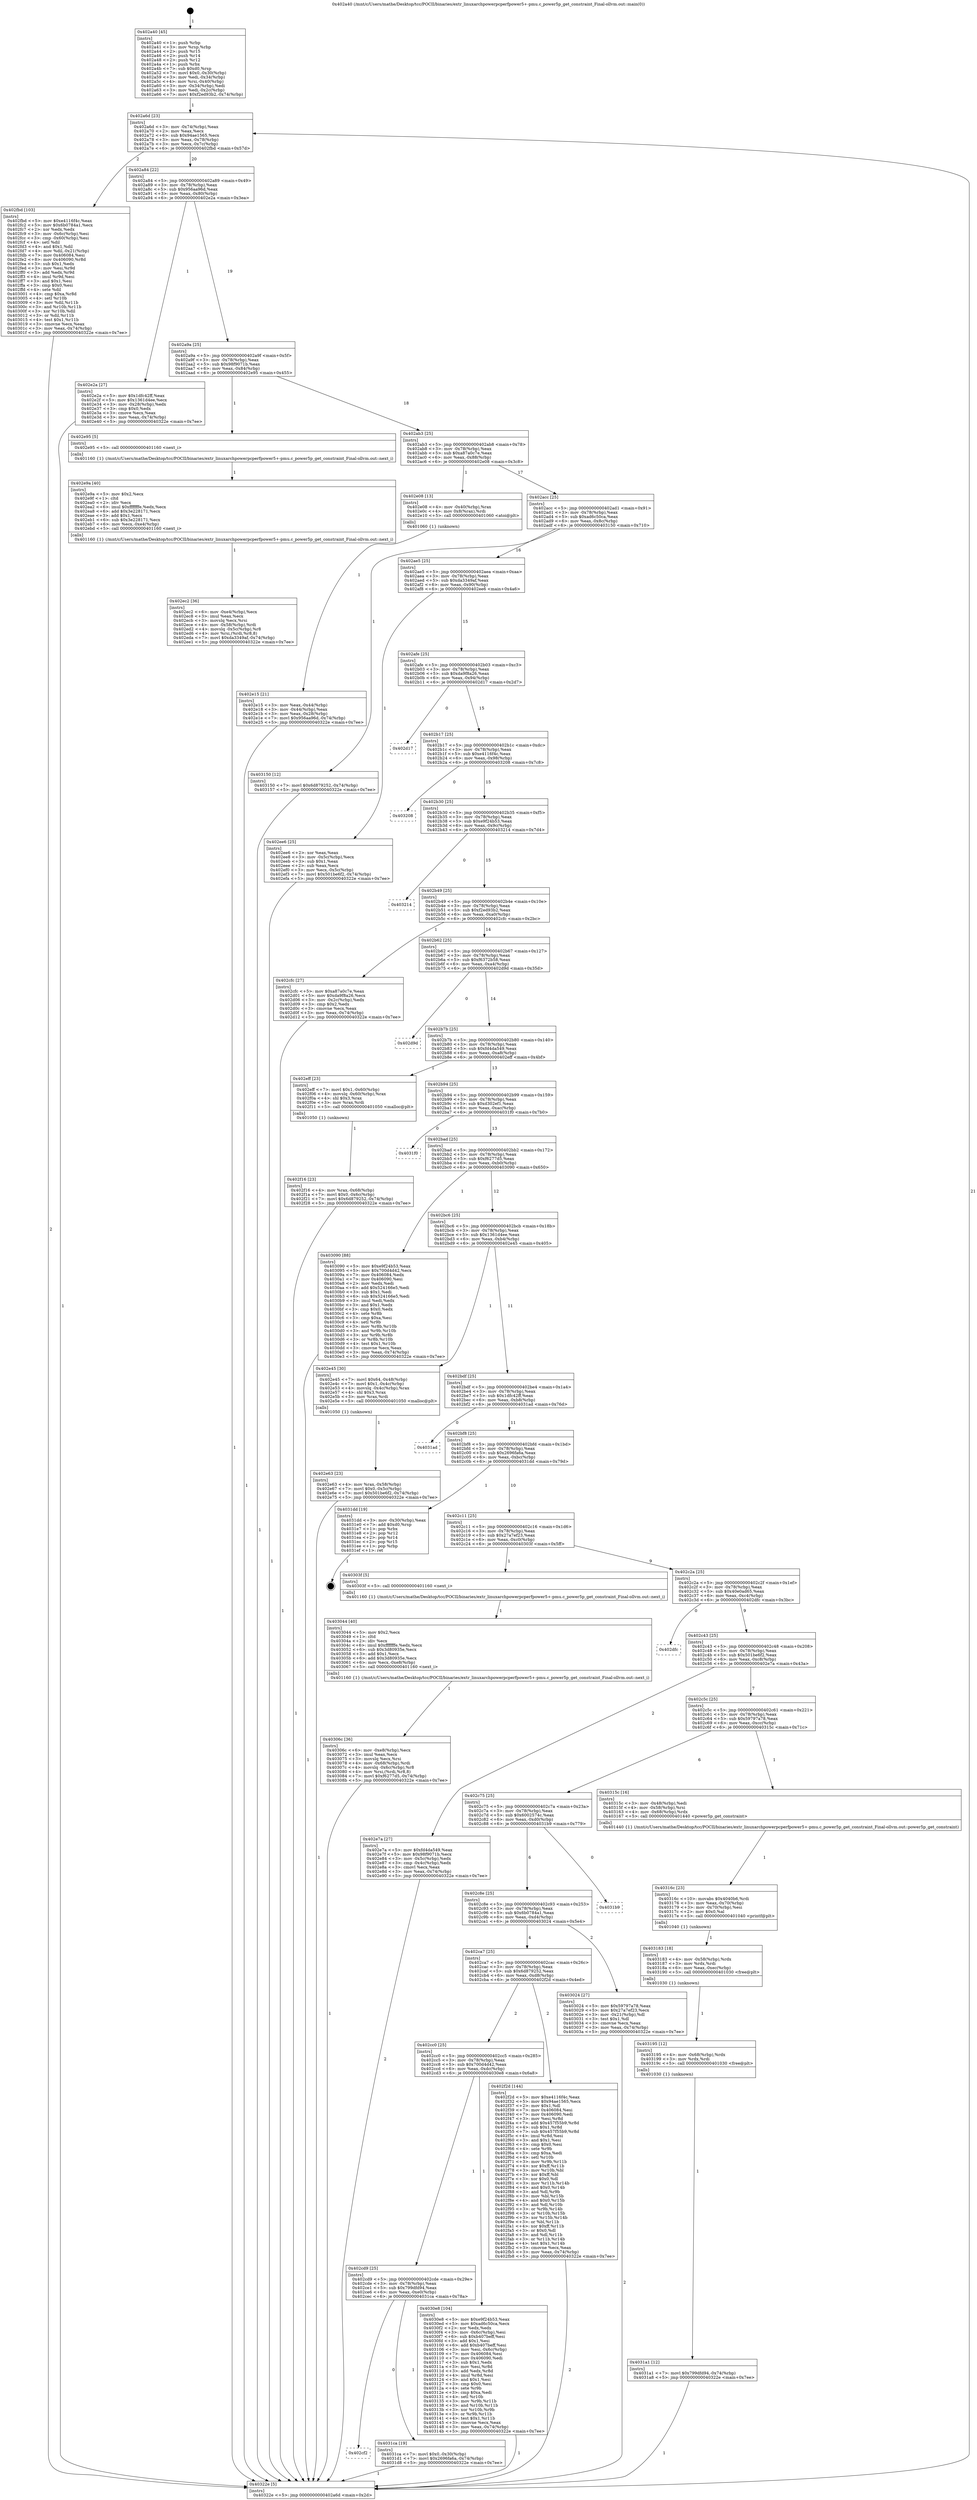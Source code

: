 digraph "0x402a40" {
  label = "0x402a40 (/mnt/c/Users/mathe/Desktop/tcc/POCII/binaries/extr_linuxarchpowerpcperfpower5+-pmu.c_power5p_get_constraint_Final-ollvm.out::main(0))"
  labelloc = "t"
  node[shape=record]

  Entry [label="",width=0.3,height=0.3,shape=circle,fillcolor=black,style=filled]
  "0x402a6d" [label="{
     0x402a6d [23]\l
     | [instrs]\l
     &nbsp;&nbsp;0x402a6d \<+3\>: mov -0x74(%rbp),%eax\l
     &nbsp;&nbsp;0x402a70 \<+2\>: mov %eax,%ecx\l
     &nbsp;&nbsp;0x402a72 \<+6\>: sub $0x94ae1565,%ecx\l
     &nbsp;&nbsp;0x402a78 \<+3\>: mov %eax,-0x78(%rbp)\l
     &nbsp;&nbsp;0x402a7b \<+3\>: mov %ecx,-0x7c(%rbp)\l
     &nbsp;&nbsp;0x402a7e \<+6\>: je 0000000000402fbd \<main+0x57d\>\l
  }"]
  "0x402fbd" [label="{
     0x402fbd [103]\l
     | [instrs]\l
     &nbsp;&nbsp;0x402fbd \<+5\>: mov $0xe4116f4c,%eax\l
     &nbsp;&nbsp;0x402fc2 \<+5\>: mov $0x6b0784a1,%ecx\l
     &nbsp;&nbsp;0x402fc7 \<+2\>: xor %edx,%edx\l
     &nbsp;&nbsp;0x402fc9 \<+3\>: mov -0x6c(%rbp),%esi\l
     &nbsp;&nbsp;0x402fcc \<+3\>: cmp -0x60(%rbp),%esi\l
     &nbsp;&nbsp;0x402fcf \<+4\>: setl %dil\l
     &nbsp;&nbsp;0x402fd3 \<+4\>: and $0x1,%dil\l
     &nbsp;&nbsp;0x402fd7 \<+4\>: mov %dil,-0x21(%rbp)\l
     &nbsp;&nbsp;0x402fdb \<+7\>: mov 0x406084,%esi\l
     &nbsp;&nbsp;0x402fe2 \<+8\>: mov 0x406090,%r8d\l
     &nbsp;&nbsp;0x402fea \<+3\>: sub $0x1,%edx\l
     &nbsp;&nbsp;0x402fed \<+3\>: mov %esi,%r9d\l
     &nbsp;&nbsp;0x402ff0 \<+3\>: add %edx,%r9d\l
     &nbsp;&nbsp;0x402ff3 \<+4\>: imul %r9d,%esi\l
     &nbsp;&nbsp;0x402ff7 \<+3\>: and $0x1,%esi\l
     &nbsp;&nbsp;0x402ffa \<+3\>: cmp $0x0,%esi\l
     &nbsp;&nbsp;0x402ffd \<+4\>: sete %dil\l
     &nbsp;&nbsp;0x403001 \<+4\>: cmp $0xa,%r8d\l
     &nbsp;&nbsp;0x403005 \<+4\>: setl %r10b\l
     &nbsp;&nbsp;0x403009 \<+3\>: mov %dil,%r11b\l
     &nbsp;&nbsp;0x40300c \<+3\>: and %r10b,%r11b\l
     &nbsp;&nbsp;0x40300f \<+3\>: xor %r10b,%dil\l
     &nbsp;&nbsp;0x403012 \<+3\>: or %dil,%r11b\l
     &nbsp;&nbsp;0x403015 \<+4\>: test $0x1,%r11b\l
     &nbsp;&nbsp;0x403019 \<+3\>: cmovne %ecx,%eax\l
     &nbsp;&nbsp;0x40301c \<+3\>: mov %eax,-0x74(%rbp)\l
     &nbsp;&nbsp;0x40301f \<+5\>: jmp 000000000040322e \<main+0x7ee\>\l
  }"]
  "0x402a84" [label="{
     0x402a84 [22]\l
     | [instrs]\l
     &nbsp;&nbsp;0x402a84 \<+5\>: jmp 0000000000402a89 \<main+0x49\>\l
     &nbsp;&nbsp;0x402a89 \<+3\>: mov -0x78(%rbp),%eax\l
     &nbsp;&nbsp;0x402a8c \<+5\>: sub $0x956aa96d,%eax\l
     &nbsp;&nbsp;0x402a91 \<+3\>: mov %eax,-0x80(%rbp)\l
     &nbsp;&nbsp;0x402a94 \<+6\>: je 0000000000402e2a \<main+0x3ea\>\l
  }"]
  Exit [label="",width=0.3,height=0.3,shape=circle,fillcolor=black,style=filled,peripheries=2]
  "0x402e2a" [label="{
     0x402e2a [27]\l
     | [instrs]\l
     &nbsp;&nbsp;0x402e2a \<+5\>: mov $0x1dfc42ff,%eax\l
     &nbsp;&nbsp;0x402e2f \<+5\>: mov $0x1361d4ee,%ecx\l
     &nbsp;&nbsp;0x402e34 \<+3\>: mov -0x28(%rbp),%edx\l
     &nbsp;&nbsp;0x402e37 \<+3\>: cmp $0x0,%edx\l
     &nbsp;&nbsp;0x402e3a \<+3\>: cmove %ecx,%eax\l
     &nbsp;&nbsp;0x402e3d \<+3\>: mov %eax,-0x74(%rbp)\l
     &nbsp;&nbsp;0x402e40 \<+5\>: jmp 000000000040322e \<main+0x7ee\>\l
  }"]
  "0x402a9a" [label="{
     0x402a9a [25]\l
     | [instrs]\l
     &nbsp;&nbsp;0x402a9a \<+5\>: jmp 0000000000402a9f \<main+0x5f\>\l
     &nbsp;&nbsp;0x402a9f \<+3\>: mov -0x78(%rbp),%eax\l
     &nbsp;&nbsp;0x402aa2 \<+5\>: sub $0x98f9071b,%eax\l
     &nbsp;&nbsp;0x402aa7 \<+6\>: mov %eax,-0x84(%rbp)\l
     &nbsp;&nbsp;0x402aad \<+6\>: je 0000000000402e95 \<main+0x455\>\l
  }"]
  "0x402cf2" [label="{
     0x402cf2\l
  }", style=dashed]
  "0x402e95" [label="{
     0x402e95 [5]\l
     | [instrs]\l
     &nbsp;&nbsp;0x402e95 \<+5\>: call 0000000000401160 \<next_i\>\l
     | [calls]\l
     &nbsp;&nbsp;0x401160 \{1\} (/mnt/c/Users/mathe/Desktop/tcc/POCII/binaries/extr_linuxarchpowerpcperfpower5+-pmu.c_power5p_get_constraint_Final-ollvm.out::next_i)\l
  }"]
  "0x402ab3" [label="{
     0x402ab3 [25]\l
     | [instrs]\l
     &nbsp;&nbsp;0x402ab3 \<+5\>: jmp 0000000000402ab8 \<main+0x78\>\l
     &nbsp;&nbsp;0x402ab8 \<+3\>: mov -0x78(%rbp),%eax\l
     &nbsp;&nbsp;0x402abb \<+5\>: sub $0xa87a0c7e,%eax\l
     &nbsp;&nbsp;0x402ac0 \<+6\>: mov %eax,-0x88(%rbp)\l
     &nbsp;&nbsp;0x402ac6 \<+6\>: je 0000000000402e08 \<main+0x3c8\>\l
  }"]
  "0x4031ca" [label="{
     0x4031ca [19]\l
     | [instrs]\l
     &nbsp;&nbsp;0x4031ca \<+7\>: movl $0x0,-0x30(%rbp)\l
     &nbsp;&nbsp;0x4031d1 \<+7\>: movl $0x2696fa6a,-0x74(%rbp)\l
     &nbsp;&nbsp;0x4031d8 \<+5\>: jmp 000000000040322e \<main+0x7ee\>\l
  }"]
  "0x402e08" [label="{
     0x402e08 [13]\l
     | [instrs]\l
     &nbsp;&nbsp;0x402e08 \<+4\>: mov -0x40(%rbp),%rax\l
     &nbsp;&nbsp;0x402e0c \<+4\>: mov 0x8(%rax),%rdi\l
     &nbsp;&nbsp;0x402e10 \<+5\>: call 0000000000401060 \<atoi@plt\>\l
     | [calls]\l
     &nbsp;&nbsp;0x401060 \{1\} (unknown)\l
  }"]
  "0x402acc" [label="{
     0x402acc [25]\l
     | [instrs]\l
     &nbsp;&nbsp;0x402acc \<+5\>: jmp 0000000000402ad1 \<main+0x91\>\l
     &nbsp;&nbsp;0x402ad1 \<+3\>: mov -0x78(%rbp),%eax\l
     &nbsp;&nbsp;0x402ad4 \<+5\>: sub $0xad6c50ca,%eax\l
     &nbsp;&nbsp;0x402ad9 \<+6\>: mov %eax,-0x8c(%rbp)\l
     &nbsp;&nbsp;0x402adf \<+6\>: je 0000000000403150 \<main+0x710\>\l
  }"]
  "0x4031a1" [label="{
     0x4031a1 [12]\l
     | [instrs]\l
     &nbsp;&nbsp;0x4031a1 \<+7\>: movl $0x799dfd94,-0x74(%rbp)\l
     &nbsp;&nbsp;0x4031a8 \<+5\>: jmp 000000000040322e \<main+0x7ee\>\l
  }"]
  "0x403150" [label="{
     0x403150 [12]\l
     | [instrs]\l
     &nbsp;&nbsp;0x403150 \<+7\>: movl $0x6d879252,-0x74(%rbp)\l
     &nbsp;&nbsp;0x403157 \<+5\>: jmp 000000000040322e \<main+0x7ee\>\l
  }"]
  "0x402ae5" [label="{
     0x402ae5 [25]\l
     | [instrs]\l
     &nbsp;&nbsp;0x402ae5 \<+5\>: jmp 0000000000402aea \<main+0xaa\>\l
     &nbsp;&nbsp;0x402aea \<+3\>: mov -0x78(%rbp),%eax\l
     &nbsp;&nbsp;0x402aed \<+5\>: sub $0xda3349af,%eax\l
     &nbsp;&nbsp;0x402af2 \<+6\>: mov %eax,-0x90(%rbp)\l
     &nbsp;&nbsp;0x402af8 \<+6\>: je 0000000000402ee6 \<main+0x4a6\>\l
  }"]
  "0x403195" [label="{
     0x403195 [12]\l
     | [instrs]\l
     &nbsp;&nbsp;0x403195 \<+4\>: mov -0x68(%rbp),%rdx\l
     &nbsp;&nbsp;0x403199 \<+3\>: mov %rdx,%rdi\l
     &nbsp;&nbsp;0x40319c \<+5\>: call 0000000000401030 \<free@plt\>\l
     | [calls]\l
     &nbsp;&nbsp;0x401030 \{1\} (unknown)\l
  }"]
  "0x402ee6" [label="{
     0x402ee6 [25]\l
     | [instrs]\l
     &nbsp;&nbsp;0x402ee6 \<+2\>: xor %eax,%eax\l
     &nbsp;&nbsp;0x402ee8 \<+3\>: mov -0x5c(%rbp),%ecx\l
     &nbsp;&nbsp;0x402eeb \<+3\>: sub $0x1,%eax\l
     &nbsp;&nbsp;0x402eee \<+2\>: sub %eax,%ecx\l
     &nbsp;&nbsp;0x402ef0 \<+3\>: mov %ecx,-0x5c(%rbp)\l
     &nbsp;&nbsp;0x402ef3 \<+7\>: movl $0x501be6f2,-0x74(%rbp)\l
     &nbsp;&nbsp;0x402efa \<+5\>: jmp 000000000040322e \<main+0x7ee\>\l
  }"]
  "0x402afe" [label="{
     0x402afe [25]\l
     | [instrs]\l
     &nbsp;&nbsp;0x402afe \<+5\>: jmp 0000000000402b03 \<main+0xc3\>\l
     &nbsp;&nbsp;0x402b03 \<+3\>: mov -0x78(%rbp),%eax\l
     &nbsp;&nbsp;0x402b06 \<+5\>: sub $0xda9f8a26,%eax\l
     &nbsp;&nbsp;0x402b0b \<+6\>: mov %eax,-0x94(%rbp)\l
     &nbsp;&nbsp;0x402b11 \<+6\>: je 0000000000402d17 \<main+0x2d7\>\l
  }"]
  "0x403183" [label="{
     0x403183 [18]\l
     | [instrs]\l
     &nbsp;&nbsp;0x403183 \<+4\>: mov -0x58(%rbp),%rdx\l
     &nbsp;&nbsp;0x403187 \<+3\>: mov %rdx,%rdi\l
     &nbsp;&nbsp;0x40318a \<+6\>: mov %eax,-0xec(%rbp)\l
     &nbsp;&nbsp;0x403190 \<+5\>: call 0000000000401030 \<free@plt\>\l
     | [calls]\l
     &nbsp;&nbsp;0x401030 \{1\} (unknown)\l
  }"]
  "0x402d17" [label="{
     0x402d17\l
  }", style=dashed]
  "0x402b17" [label="{
     0x402b17 [25]\l
     | [instrs]\l
     &nbsp;&nbsp;0x402b17 \<+5\>: jmp 0000000000402b1c \<main+0xdc\>\l
     &nbsp;&nbsp;0x402b1c \<+3\>: mov -0x78(%rbp),%eax\l
     &nbsp;&nbsp;0x402b1f \<+5\>: sub $0xe4116f4c,%eax\l
     &nbsp;&nbsp;0x402b24 \<+6\>: mov %eax,-0x98(%rbp)\l
     &nbsp;&nbsp;0x402b2a \<+6\>: je 0000000000403208 \<main+0x7c8\>\l
  }"]
  "0x40316c" [label="{
     0x40316c [23]\l
     | [instrs]\l
     &nbsp;&nbsp;0x40316c \<+10\>: movabs $0x4040b6,%rdi\l
     &nbsp;&nbsp;0x403176 \<+3\>: mov %eax,-0x70(%rbp)\l
     &nbsp;&nbsp;0x403179 \<+3\>: mov -0x70(%rbp),%esi\l
     &nbsp;&nbsp;0x40317c \<+2\>: mov $0x0,%al\l
     &nbsp;&nbsp;0x40317e \<+5\>: call 0000000000401040 \<printf@plt\>\l
     | [calls]\l
     &nbsp;&nbsp;0x401040 \{1\} (unknown)\l
  }"]
  "0x403208" [label="{
     0x403208\l
  }", style=dashed]
  "0x402b30" [label="{
     0x402b30 [25]\l
     | [instrs]\l
     &nbsp;&nbsp;0x402b30 \<+5\>: jmp 0000000000402b35 \<main+0xf5\>\l
     &nbsp;&nbsp;0x402b35 \<+3\>: mov -0x78(%rbp),%eax\l
     &nbsp;&nbsp;0x402b38 \<+5\>: sub $0xe9f24b53,%eax\l
     &nbsp;&nbsp;0x402b3d \<+6\>: mov %eax,-0x9c(%rbp)\l
     &nbsp;&nbsp;0x402b43 \<+6\>: je 0000000000403214 \<main+0x7d4\>\l
  }"]
  "0x402cd9" [label="{
     0x402cd9 [25]\l
     | [instrs]\l
     &nbsp;&nbsp;0x402cd9 \<+5\>: jmp 0000000000402cde \<main+0x29e\>\l
     &nbsp;&nbsp;0x402cde \<+3\>: mov -0x78(%rbp),%eax\l
     &nbsp;&nbsp;0x402ce1 \<+5\>: sub $0x799dfd94,%eax\l
     &nbsp;&nbsp;0x402ce6 \<+6\>: mov %eax,-0xe0(%rbp)\l
     &nbsp;&nbsp;0x402cec \<+6\>: je 00000000004031ca \<main+0x78a\>\l
  }"]
  "0x403214" [label="{
     0x403214\l
  }", style=dashed]
  "0x402b49" [label="{
     0x402b49 [25]\l
     | [instrs]\l
     &nbsp;&nbsp;0x402b49 \<+5\>: jmp 0000000000402b4e \<main+0x10e\>\l
     &nbsp;&nbsp;0x402b4e \<+3\>: mov -0x78(%rbp),%eax\l
     &nbsp;&nbsp;0x402b51 \<+5\>: sub $0xf2ed93b2,%eax\l
     &nbsp;&nbsp;0x402b56 \<+6\>: mov %eax,-0xa0(%rbp)\l
     &nbsp;&nbsp;0x402b5c \<+6\>: je 0000000000402cfc \<main+0x2bc\>\l
  }"]
  "0x4030e8" [label="{
     0x4030e8 [104]\l
     | [instrs]\l
     &nbsp;&nbsp;0x4030e8 \<+5\>: mov $0xe9f24b53,%eax\l
     &nbsp;&nbsp;0x4030ed \<+5\>: mov $0xad6c50ca,%ecx\l
     &nbsp;&nbsp;0x4030f2 \<+2\>: xor %edx,%edx\l
     &nbsp;&nbsp;0x4030f4 \<+3\>: mov -0x6c(%rbp),%esi\l
     &nbsp;&nbsp;0x4030f7 \<+6\>: sub $0xb407beff,%esi\l
     &nbsp;&nbsp;0x4030fd \<+3\>: add $0x1,%esi\l
     &nbsp;&nbsp;0x403100 \<+6\>: add $0xb407beff,%esi\l
     &nbsp;&nbsp;0x403106 \<+3\>: mov %esi,-0x6c(%rbp)\l
     &nbsp;&nbsp;0x403109 \<+7\>: mov 0x406084,%esi\l
     &nbsp;&nbsp;0x403110 \<+7\>: mov 0x406090,%edi\l
     &nbsp;&nbsp;0x403117 \<+3\>: sub $0x1,%edx\l
     &nbsp;&nbsp;0x40311a \<+3\>: mov %esi,%r8d\l
     &nbsp;&nbsp;0x40311d \<+3\>: add %edx,%r8d\l
     &nbsp;&nbsp;0x403120 \<+4\>: imul %r8d,%esi\l
     &nbsp;&nbsp;0x403124 \<+3\>: and $0x1,%esi\l
     &nbsp;&nbsp;0x403127 \<+3\>: cmp $0x0,%esi\l
     &nbsp;&nbsp;0x40312a \<+4\>: sete %r9b\l
     &nbsp;&nbsp;0x40312e \<+3\>: cmp $0xa,%edi\l
     &nbsp;&nbsp;0x403131 \<+4\>: setl %r10b\l
     &nbsp;&nbsp;0x403135 \<+3\>: mov %r9b,%r11b\l
     &nbsp;&nbsp;0x403138 \<+3\>: and %r10b,%r11b\l
     &nbsp;&nbsp;0x40313b \<+3\>: xor %r10b,%r9b\l
     &nbsp;&nbsp;0x40313e \<+3\>: or %r9b,%r11b\l
     &nbsp;&nbsp;0x403141 \<+4\>: test $0x1,%r11b\l
     &nbsp;&nbsp;0x403145 \<+3\>: cmovne %ecx,%eax\l
     &nbsp;&nbsp;0x403148 \<+3\>: mov %eax,-0x74(%rbp)\l
     &nbsp;&nbsp;0x40314b \<+5\>: jmp 000000000040322e \<main+0x7ee\>\l
  }"]
  "0x402cfc" [label="{
     0x402cfc [27]\l
     | [instrs]\l
     &nbsp;&nbsp;0x402cfc \<+5\>: mov $0xa87a0c7e,%eax\l
     &nbsp;&nbsp;0x402d01 \<+5\>: mov $0xda9f8a26,%ecx\l
     &nbsp;&nbsp;0x402d06 \<+3\>: mov -0x2c(%rbp),%edx\l
     &nbsp;&nbsp;0x402d09 \<+3\>: cmp $0x2,%edx\l
     &nbsp;&nbsp;0x402d0c \<+3\>: cmovne %ecx,%eax\l
     &nbsp;&nbsp;0x402d0f \<+3\>: mov %eax,-0x74(%rbp)\l
     &nbsp;&nbsp;0x402d12 \<+5\>: jmp 000000000040322e \<main+0x7ee\>\l
  }"]
  "0x402b62" [label="{
     0x402b62 [25]\l
     | [instrs]\l
     &nbsp;&nbsp;0x402b62 \<+5\>: jmp 0000000000402b67 \<main+0x127\>\l
     &nbsp;&nbsp;0x402b67 \<+3\>: mov -0x78(%rbp),%eax\l
     &nbsp;&nbsp;0x402b6a \<+5\>: sub $0xf6372b58,%eax\l
     &nbsp;&nbsp;0x402b6f \<+6\>: mov %eax,-0xa4(%rbp)\l
     &nbsp;&nbsp;0x402b75 \<+6\>: je 0000000000402d9d \<main+0x35d\>\l
  }"]
  "0x40322e" [label="{
     0x40322e [5]\l
     | [instrs]\l
     &nbsp;&nbsp;0x40322e \<+5\>: jmp 0000000000402a6d \<main+0x2d\>\l
  }"]
  "0x402a40" [label="{
     0x402a40 [45]\l
     | [instrs]\l
     &nbsp;&nbsp;0x402a40 \<+1\>: push %rbp\l
     &nbsp;&nbsp;0x402a41 \<+3\>: mov %rsp,%rbp\l
     &nbsp;&nbsp;0x402a44 \<+2\>: push %r15\l
     &nbsp;&nbsp;0x402a46 \<+2\>: push %r14\l
     &nbsp;&nbsp;0x402a48 \<+2\>: push %r12\l
     &nbsp;&nbsp;0x402a4a \<+1\>: push %rbx\l
     &nbsp;&nbsp;0x402a4b \<+7\>: sub $0xd0,%rsp\l
     &nbsp;&nbsp;0x402a52 \<+7\>: movl $0x0,-0x30(%rbp)\l
     &nbsp;&nbsp;0x402a59 \<+3\>: mov %edi,-0x34(%rbp)\l
     &nbsp;&nbsp;0x402a5c \<+4\>: mov %rsi,-0x40(%rbp)\l
     &nbsp;&nbsp;0x402a60 \<+3\>: mov -0x34(%rbp),%edi\l
     &nbsp;&nbsp;0x402a63 \<+3\>: mov %edi,-0x2c(%rbp)\l
     &nbsp;&nbsp;0x402a66 \<+7\>: movl $0xf2ed93b2,-0x74(%rbp)\l
  }"]
  "0x402e15" [label="{
     0x402e15 [21]\l
     | [instrs]\l
     &nbsp;&nbsp;0x402e15 \<+3\>: mov %eax,-0x44(%rbp)\l
     &nbsp;&nbsp;0x402e18 \<+3\>: mov -0x44(%rbp),%eax\l
     &nbsp;&nbsp;0x402e1b \<+3\>: mov %eax,-0x28(%rbp)\l
     &nbsp;&nbsp;0x402e1e \<+7\>: movl $0x956aa96d,-0x74(%rbp)\l
     &nbsp;&nbsp;0x402e25 \<+5\>: jmp 000000000040322e \<main+0x7ee\>\l
  }"]
  "0x40306c" [label="{
     0x40306c [36]\l
     | [instrs]\l
     &nbsp;&nbsp;0x40306c \<+6\>: mov -0xe8(%rbp),%ecx\l
     &nbsp;&nbsp;0x403072 \<+3\>: imul %eax,%ecx\l
     &nbsp;&nbsp;0x403075 \<+3\>: movslq %ecx,%rsi\l
     &nbsp;&nbsp;0x403078 \<+4\>: mov -0x68(%rbp),%rdi\l
     &nbsp;&nbsp;0x40307c \<+4\>: movslq -0x6c(%rbp),%r8\l
     &nbsp;&nbsp;0x403080 \<+4\>: mov %rsi,(%rdi,%r8,8)\l
     &nbsp;&nbsp;0x403084 \<+7\>: movl $0xf6277d5,-0x74(%rbp)\l
     &nbsp;&nbsp;0x40308b \<+5\>: jmp 000000000040322e \<main+0x7ee\>\l
  }"]
  "0x402d9d" [label="{
     0x402d9d\l
  }", style=dashed]
  "0x402b7b" [label="{
     0x402b7b [25]\l
     | [instrs]\l
     &nbsp;&nbsp;0x402b7b \<+5\>: jmp 0000000000402b80 \<main+0x140\>\l
     &nbsp;&nbsp;0x402b80 \<+3\>: mov -0x78(%rbp),%eax\l
     &nbsp;&nbsp;0x402b83 \<+5\>: sub $0xfd4da549,%eax\l
     &nbsp;&nbsp;0x402b88 \<+6\>: mov %eax,-0xa8(%rbp)\l
     &nbsp;&nbsp;0x402b8e \<+6\>: je 0000000000402eff \<main+0x4bf\>\l
  }"]
  "0x403044" [label="{
     0x403044 [40]\l
     | [instrs]\l
     &nbsp;&nbsp;0x403044 \<+5\>: mov $0x2,%ecx\l
     &nbsp;&nbsp;0x403049 \<+1\>: cltd\l
     &nbsp;&nbsp;0x40304a \<+2\>: idiv %ecx\l
     &nbsp;&nbsp;0x40304c \<+6\>: imul $0xfffffffe,%edx,%ecx\l
     &nbsp;&nbsp;0x403052 \<+6\>: sub $0x3d80935e,%ecx\l
     &nbsp;&nbsp;0x403058 \<+3\>: add $0x1,%ecx\l
     &nbsp;&nbsp;0x40305b \<+6\>: add $0x3d80935e,%ecx\l
     &nbsp;&nbsp;0x403061 \<+6\>: mov %ecx,-0xe8(%rbp)\l
     &nbsp;&nbsp;0x403067 \<+5\>: call 0000000000401160 \<next_i\>\l
     | [calls]\l
     &nbsp;&nbsp;0x401160 \{1\} (/mnt/c/Users/mathe/Desktop/tcc/POCII/binaries/extr_linuxarchpowerpcperfpower5+-pmu.c_power5p_get_constraint_Final-ollvm.out::next_i)\l
  }"]
  "0x402eff" [label="{
     0x402eff [23]\l
     | [instrs]\l
     &nbsp;&nbsp;0x402eff \<+7\>: movl $0x1,-0x60(%rbp)\l
     &nbsp;&nbsp;0x402f06 \<+4\>: movslq -0x60(%rbp),%rax\l
     &nbsp;&nbsp;0x402f0a \<+4\>: shl $0x3,%rax\l
     &nbsp;&nbsp;0x402f0e \<+3\>: mov %rax,%rdi\l
     &nbsp;&nbsp;0x402f11 \<+5\>: call 0000000000401050 \<malloc@plt\>\l
     | [calls]\l
     &nbsp;&nbsp;0x401050 \{1\} (unknown)\l
  }"]
  "0x402b94" [label="{
     0x402b94 [25]\l
     | [instrs]\l
     &nbsp;&nbsp;0x402b94 \<+5\>: jmp 0000000000402b99 \<main+0x159\>\l
     &nbsp;&nbsp;0x402b99 \<+3\>: mov -0x78(%rbp),%eax\l
     &nbsp;&nbsp;0x402b9c \<+5\>: sub $0xd302ef1,%eax\l
     &nbsp;&nbsp;0x402ba1 \<+6\>: mov %eax,-0xac(%rbp)\l
     &nbsp;&nbsp;0x402ba7 \<+6\>: je 00000000004031f0 \<main+0x7b0\>\l
  }"]
  "0x402cc0" [label="{
     0x402cc0 [25]\l
     | [instrs]\l
     &nbsp;&nbsp;0x402cc0 \<+5\>: jmp 0000000000402cc5 \<main+0x285\>\l
     &nbsp;&nbsp;0x402cc5 \<+3\>: mov -0x78(%rbp),%eax\l
     &nbsp;&nbsp;0x402cc8 \<+5\>: sub $0x700d4d42,%eax\l
     &nbsp;&nbsp;0x402ccd \<+6\>: mov %eax,-0xdc(%rbp)\l
     &nbsp;&nbsp;0x402cd3 \<+6\>: je 00000000004030e8 \<main+0x6a8\>\l
  }"]
  "0x4031f0" [label="{
     0x4031f0\l
  }", style=dashed]
  "0x402bad" [label="{
     0x402bad [25]\l
     | [instrs]\l
     &nbsp;&nbsp;0x402bad \<+5\>: jmp 0000000000402bb2 \<main+0x172\>\l
     &nbsp;&nbsp;0x402bb2 \<+3\>: mov -0x78(%rbp),%eax\l
     &nbsp;&nbsp;0x402bb5 \<+5\>: sub $0xf6277d5,%eax\l
     &nbsp;&nbsp;0x402bba \<+6\>: mov %eax,-0xb0(%rbp)\l
     &nbsp;&nbsp;0x402bc0 \<+6\>: je 0000000000403090 \<main+0x650\>\l
  }"]
  "0x402f2d" [label="{
     0x402f2d [144]\l
     | [instrs]\l
     &nbsp;&nbsp;0x402f2d \<+5\>: mov $0xe4116f4c,%eax\l
     &nbsp;&nbsp;0x402f32 \<+5\>: mov $0x94ae1565,%ecx\l
     &nbsp;&nbsp;0x402f37 \<+2\>: mov $0x1,%dl\l
     &nbsp;&nbsp;0x402f39 \<+7\>: mov 0x406084,%esi\l
     &nbsp;&nbsp;0x402f40 \<+7\>: mov 0x406090,%edi\l
     &nbsp;&nbsp;0x402f47 \<+3\>: mov %esi,%r8d\l
     &nbsp;&nbsp;0x402f4a \<+7\>: add $0x457f55b9,%r8d\l
     &nbsp;&nbsp;0x402f51 \<+4\>: sub $0x1,%r8d\l
     &nbsp;&nbsp;0x402f55 \<+7\>: sub $0x457f55b9,%r8d\l
     &nbsp;&nbsp;0x402f5c \<+4\>: imul %r8d,%esi\l
     &nbsp;&nbsp;0x402f60 \<+3\>: and $0x1,%esi\l
     &nbsp;&nbsp;0x402f63 \<+3\>: cmp $0x0,%esi\l
     &nbsp;&nbsp;0x402f66 \<+4\>: sete %r9b\l
     &nbsp;&nbsp;0x402f6a \<+3\>: cmp $0xa,%edi\l
     &nbsp;&nbsp;0x402f6d \<+4\>: setl %r10b\l
     &nbsp;&nbsp;0x402f71 \<+3\>: mov %r9b,%r11b\l
     &nbsp;&nbsp;0x402f74 \<+4\>: xor $0xff,%r11b\l
     &nbsp;&nbsp;0x402f78 \<+3\>: mov %r10b,%bl\l
     &nbsp;&nbsp;0x402f7b \<+3\>: xor $0xff,%bl\l
     &nbsp;&nbsp;0x402f7e \<+3\>: xor $0x0,%dl\l
     &nbsp;&nbsp;0x402f81 \<+3\>: mov %r11b,%r14b\l
     &nbsp;&nbsp;0x402f84 \<+4\>: and $0x0,%r14b\l
     &nbsp;&nbsp;0x402f88 \<+3\>: and %dl,%r9b\l
     &nbsp;&nbsp;0x402f8b \<+3\>: mov %bl,%r15b\l
     &nbsp;&nbsp;0x402f8e \<+4\>: and $0x0,%r15b\l
     &nbsp;&nbsp;0x402f92 \<+3\>: and %dl,%r10b\l
     &nbsp;&nbsp;0x402f95 \<+3\>: or %r9b,%r14b\l
     &nbsp;&nbsp;0x402f98 \<+3\>: or %r10b,%r15b\l
     &nbsp;&nbsp;0x402f9b \<+3\>: xor %r15b,%r14b\l
     &nbsp;&nbsp;0x402f9e \<+3\>: or %bl,%r11b\l
     &nbsp;&nbsp;0x402fa1 \<+4\>: xor $0xff,%r11b\l
     &nbsp;&nbsp;0x402fa5 \<+3\>: or $0x0,%dl\l
     &nbsp;&nbsp;0x402fa8 \<+3\>: and %dl,%r11b\l
     &nbsp;&nbsp;0x402fab \<+3\>: or %r11b,%r14b\l
     &nbsp;&nbsp;0x402fae \<+4\>: test $0x1,%r14b\l
     &nbsp;&nbsp;0x402fb2 \<+3\>: cmovne %ecx,%eax\l
     &nbsp;&nbsp;0x402fb5 \<+3\>: mov %eax,-0x74(%rbp)\l
     &nbsp;&nbsp;0x402fb8 \<+5\>: jmp 000000000040322e \<main+0x7ee\>\l
  }"]
  "0x403090" [label="{
     0x403090 [88]\l
     | [instrs]\l
     &nbsp;&nbsp;0x403090 \<+5\>: mov $0xe9f24b53,%eax\l
     &nbsp;&nbsp;0x403095 \<+5\>: mov $0x700d4d42,%ecx\l
     &nbsp;&nbsp;0x40309a \<+7\>: mov 0x406084,%edx\l
     &nbsp;&nbsp;0x4030a1 \<+7\>: mov 0x406090,%esi\l
     &nbsp;&nbsp;0x4030a8 \<+2\>: mov %edx,%edi\l
     &nbsp;&nbsp;0x4030aa \<+6\>: add $0x524166e5,%edi\l
     &nbsp;&nbsp;0x4030b0 \<+3\>: sub $0x1,%edi\l
     &nbsp;&nbsp;0x4030b3 \<+6\>: sub $0x524166e5,%edi\l
     &nbsp;&nbsp;0x4030b9 \<+3\>: imul %edi,%edx\l
     &nbsp;&nbsp;0x4030bc \<+3\>: and $0x1,%edx\l
     &nbsp;&nbsp;0x4030bf \<+3\>: cmp $0x0,%edx\l
     &nbsp;&nbsp;0x4030c2 \<+4\>: sete %r8b\l
     &nbsp;&nbsp;0x4030c6 \<+3\>: cmp $0xa,%esi\l
     &nbsp;&nbsp;0x4030c9 \<+4\>: setl %r9b\l
     &nbsp;&nbsp;0x4030cd \<+3\>: mov %r8b,%r10b\l
     &nbsp;&nbsp;0x4030d0 \<+3\>: and %r9b,%r10b\l
     &nbsp;&nbsp;0x4030d3 \<+3\>: xor %r9b,%r8b\l
     &nbsp;&nbsp;0x4030d6 \<+3\>: or %r8b,%r10b\l
     &nbsp;&nbsp;0x4030d9 \<+4\>: test $0x1,%r10b\l
     &nbsp;&nbsp;0x4030dd \<+3\>: cmovne %ecx,%eax\l
     &nbsp;&nbsp;0x4030e0 \<+3\>: mov %eax,-0x74(%rbp)\l
     &nbsp;&nbsp;0x4030e3 \<+5\>: jmp 000000000040322e \<main+0x7ee\>\l
  }"]
  "0x402bc6" [label="{
     0x402bc6 [25]\l
     | [instrs]\l
     &nbsp;&nbsp;0x402bc6 \<+5\>: jmp 0000000000402bcb \<main+0x18b\>\l
     &nbsp;&nbsp;0x402bcb \<+3\>: mov -0x78(%rbp),%eax\l
     &nbsp;&nbsp;0x402bce \<+5\>: sub $0x1361d4ee,%eax\l
     &nbsp;&nbsp;0x402bd3 \<+6\>: mov %eax,-0xb4(%rbp)\l
     &nbsp;&nbsp;0x402bd9 \<+6\>: je 0000000000402e45 \<main+0x405\>\l
  }"]
  "0x402ca7" [label="{
     0x402ca7 [25]\l
     | [instrs]\l
     &nbsp;&nbsp;0x402ca7 \<+5\>: jmp 0000000000402cac \<main+0x26c\>\l
     &nbsp;&nbsp;0x402cac \<+3\>: mov -0x78(%rbp),%eax\l
     &nbsp;&nbsp;0x402caf \<+5\>: sub $0x6d879252,%eax\l
     &nbsp;&nbsp;0x402cb4 \<+6\>: mov %eax,-0xd8(%rbp)\l
     &nbsp;&nbsp;0x402cba \<+6\>: je 0000000000402f2d \<main+0x4ed\>\l
  }"]
  "0x402e45" [label="{
     0x402e45 [30]\l
     | [instrs]\l
     &nbsp;&nbsp;0x402e45 \<+7\>: movl $0x64,-0x48(%rbp)\l
     &nbsp;&nbsp;0x402e4c \<+7\>: movl $0x1,-0x4c(%rbp)\l
     &nbsp;&nbsp;0x402e53 \<+4\>: movslq -0x4c(%rbp),%rax\l
     &nbsp;&nbsp;0x402e57 \<+4\>: shl $0x3,%rax\l
     &nbsp;&nbsp;0x402e5b \<+3\>: mov %rax,%rdi\l
     &nbsp;&nbsp;0x402e5e \<+5\>: call 0000000000401050 \<malloc@plt\>\l
     | [calls]\l
     &nbsp;&nbsp;0x401050 \{1\} (unknown)\l
  }"]
  "0x402bdf" [label="{
     0x402bdf [25]\l
     | [instrs]\l
     &nbsp;&nbsp;0x402bdf \<+5\>: jmp 0000000000402be4 \<main+0x1a4\>\l
     &nbsp;&nbsp;0x402be4 \<+3\>: mov -0x78(%rbp),%eax\l
     &nbsp;&nbsp;0x402be7 \<+5\>: sub $0x1dfc42ff,%eax\l
     &nbsp;&nbsp;0x402bec \<+6\>: mov %eax,-0xb8(%rbp)\l
     &nbsp;&nbsp;0x402bf2 \<+6\>: je 00000000004031ad \<main+0x76d\>\l
  }"]
  "0x402e63" [label="{
     0x402e63 [23]\l
     | [instrs]\l
     &nbsp;&nbsp;0x402e63 \<+4\>: mov %rax,-0x58(%rbp)\l
     &nbsp;&nbsp;0x402e67 \<+7\>: movl $0x0,-0x5c(%rbp)\l
     &nbsp;&nbsp;0x402e6e \<+7\>: movl $0x501be6f2,-0x74(%rbp)\l
     &nbsp;&nbsp;0x402e75 \<+5\>: jmp 000000000040322e \<main+0x7ee\>\l
  }"]
  "0x403024" [label="{
     0x403024 [27]\l
     | [instrs]\l
     &nbsp;&nbsp;0x403024 \<+5\>: mov $0x59797a78,%eax\l
     &nbsp;&nbsp;0x403029 \<+5\>: mov $0x27a7ef23,%ecx\l
     &nbsp;&nbsp;0x40302e \<+3\>: mov -0x21(%rbp),%dl\l
     &nbsp;&nbsp;0x403031 \<+3\>: test $0x1,%dl\l
     &nbsp;&nbsp;0x403034 \<+3\>: cmovne %ecx,%eax\l
     &nbsp;&nbsp;0x403037 \<+3\>: mov %eax,-0x74(%rbp)\l
     &nbsp;&nbsp;0x40303a \<+5\>: jmp 000000000040322e \<main+0x7ee\>\l
  }"]
  "0x4031ad" [label="{
     0x4031ad\l
  }", style=dashed]
  "0x402bf8" [label="{
     0x402bf8 [25]\l
     | [instrs]\l
     &nbsp;&nbsp;0x402bf8 \<+5\>: jmp 0000000000402bfd \<main+0x1bd\>\l
     &nbsp;&nbsp;0x402bfd \<+3\>: mov -0x78(%rbp),%eax\l
     &nbsp;&nbsp;0x402c00 \<+5\>: sub $0x2696fa6a,%eax\l
     &nbsp;&nbsp;0x402c05 \<+6\>: mov %eax,-0xbc(%rbp)\l
     &nbsp;&nbsp;0x402c0b \<+6\>: je 00000000004031dd \<main+0x79d\>\l
  }"]
  "0x402c8e" [label="{
     0x402c8e [25]\l
     | [instrs]\l
     &nbsp;&nbsp;0x402c8e \<+5\>: jmp 0000000000402c93 \<main+0x253\>\l
     &nbsp;&nbsp;0x402c93 \<+3\>: mov -0x78(%rbp),%eax\l
     &nbsp;&nbsp;0x402c96 \<+5\>: sub $0x6b0784a1,%eax\l
     &nbsp;&nbsp;0x402c9b \<+6\>: mov %eax,-0xd4(%rbp)\l
     &nbsp;&nbsp;0x402ca1 \<+6\>: je 0000000000403024 \<main+0x5e4\>\l
  }"]
  "0x4031dd" [label="{
     0x4031dd [19]\l
     | [instrs]\l
     &nbsp;&nbsp;0x4031dd \<+3\>: mov -0x30(%rbp),%eax\l
     &nbsp;&nbsp;0x4031e0 \<+7\>: add $0xd0,%rsp\l
     &nbsp;&nbsp;0x4031e7 \<+1\>: pop %rbx\l
     &nbsp;&nbsp;0x4031e8 \<+2\>: pop %r12\l
     &nbsp;&nbsp;0x4031ea \<+2\>: pop %r14\l
     &nbsp;&nbsp;0x4031ec \<+2\>: pop %r15\l
     &nbsp;&nbsp;0x4031ee \<+1\>: pop %rbp\l
     &nbsp;&nbsp;0x4031ef \<+1\>: ret\l
  }"]
  "0x402c11" [label="{
     0x402c11 [25]\l
     | [instrs]\l
     &nbsp;&nbsp;0x402c11 \<+5\>: jmp 0000000000402c16 \<main+0x1d6\>\l
     &nbsp;&nbsp;0x402c16 \<+3\>: mov -0x78(%rbp),%eax\l
     &nbsp;&nbsp;0x402c19 \<+5\>: sub $0x27a7ef23,%eax\l
     &nbsp;&nbsp;0x402c1e \<+6\>: mov %eax,-0xc0(%rbp)\l
     &nbsp;&nbsp;0x402c24 \<+6\>: je 000000000040303f \<main+0x5ff\>\l
  }"]
  "0x4031b9" [label="{
     0x4031b9\l
  }", style=dashed]
  "0x40303f" [label="{
     0x40303f [5]\l
     | [instrs]\l
     &nbsp;&nbsp;0x40303f \<+5\>: call 0000000000401160 \<next_i\>\l
     | [calls]\l
     &nbsp;&nbsp;0x401160 \{1\} (/mnt/c/Users/mathe/Desktop/tcc/POCII/binaries/extr_linuxarchpowerpcperfpower5+-pmu.c_power5p_get_constraint_Final-ollvm.out::next_i)\l
  }"]
  "0x402c2a" [label="{
     0x402c2a [25]\l
     | [instrs]\l
     &nbsp;&nbsp;0x402c2a \<+5\>: jmp 0000000000402c2f \<main+0x1ef\>\l
     &nbsp;&nbsp;0x402c2f \<+3\>: mov -0x78(%rbp),%eax\l
     &nbsp;&nbsp;0x402c32 \<+5\>: sub $0x40e0ad65,%eax\l
     &nbsp;&nbsp;0x402c37 \<+6\>: mov %eax,-0xc4(%rbp)\l
     &nbsp;&nbsp;0x402c3d \<+6\>: je 0000000000402dfc \<main+0x3bc\>\l
  }"]
  "0x402c75" [label="{
     0x402c75 [25]\l
     | [instrs]\l
     &nbsp;&nbsp;0x402c75 \<+5\>: jmp 0000000000402c7a \<main+0x23a\>\l
     &nbsp;&nbsp;0x402c7a \<+3\>: mov -0x78(%rbp),%eax\l
     &nbsp;&nbsp;0x402c7d \<+5\>: sub $0x6002574c,%eax\l
     &nbsp;&nbsp;0x402c82 \<+6\>: mov %eax,-0xd0(%rbp)\l
     &nbsp;&nbsp;0x402c88 \<+6\>: je 00000000004031b9 \<main+0x779\>\l
  }"]
  "0x402dfc" [label="{
     0x402dfc\l
  }", style=dashed]
  "0x402c43" [label="{
     0x402c43 [25]\l
     | [instrs]\l
     &nbsp;&nbsp;0x402c43 \<+5\>: jmp 0000000000402c48 \<main+0x208\>\l
     &nbsp;&nbsp;0x402c48 \<+3\>: mov -0x78(%rbp),%eax\l
     &nbsp;&nbsp;0x402c4b \<+5\>: sub $0x501be6f2,%eax\l
     &nbsp;&nbsp;0x402c50 \<+6\>: mov %eax,-0xc8(%rbp)\l
     &nbsp;&nbsp;0x402c56 \<+6\>: je 0000000000402e7a \<main+0x43a\>\l
  }"]
  "0x40315c" [label="{
     0x40315c [16]\l
     | [instrs]\l
     &nbsp;&nbsp;0x40315c \<+3\>: mov -0x48(%rbp),%edi\l
     &nbsp;&nbsp;0x40315f \<+4\>: mov -0x58(%rbp),%rsi\l
     &nbsp;&nbsp;0x403163 \<+4\>: mov -0x68(%rbp),%rdx\l
     &nbsp;&nbsp;0x403167 \<+5\>: call 0000000000401440 \<power5p_get_constraint\>\l
     | [calls]\l
     &nbsp;&nbsp;0x401440 \{1\} (/mnt/c/Users/mathe/Desktop/tcc/POCII/binaries/extr_linuxarchpowerpcperfpower5+-pmu.c_power5p_get_constraint_Final-ollvm.out::power5p_get_constraint)\l
  }"]
  "0x402e7a" [label="{
     0x402e7a [27]\l
     | [instrs]\l
     &nbsp;&nbsp;0x402e7a \<+5\>: mov $0xfd4da549,%eax\l
     &nbsp;&nbsp;0x402e7f \<+5\>: mov $0x98f9071b,%ecx\l
     &nbsp;&nbsp;0x402e84 \<+3\>: mov -0x5c(%rbp),%edx\l
     &nbsp;&nbsp;0x402e87 \<+3\>: cmp -0x4c(%rbp),%edx\l
     &nbsp;&nbsp;0x402e8a \<+3\>: cmovl %ecx,%eax\l
     &nbsp;&nbsp;0x402e8d \<+3\>: mov %eax,-0x74(%rbp)\l
     &nbsp;&nbsp;0x402e90 \<+5\>: jmp 000000000040322e \<main+0x7ee\>\l
  }"]
  "0x402c5c" [label="{
     0x402c5c [25]\l
     | [instrs]\l
     &nbsp;&nbsp;0x402c5c \<+5\>: jmp 0000000000402c61 \<main+0x221\>\l
     &nbsp;&nbsp;0x402c61 \<+3\>: mov -0x78(%rbp),%eax\l
     &nbsp;&nbsp;0x402c64 \<+5\>: sub $0x59797a78,%eax\l
     &nbsp;&nbsp;0x402c69 \<+6\>: mov %eax,-0xcc(%rbp)\l
     &nbsp;&nbsp;0x402c6f \<+6\>: je 000000000040315c \<main+0x71c\>\l
  }"]
  "0x402e9a" [label="{
     0x402e9a [40]\l
     | [instrs]\l
     &nbsp;&nbsp;0x402e9a \<+5\>: mov $0x2,%ecx\l
     &nbsp;&nbsp;0x402e9f \<+1\>: cltd\l
     &nbsp;&nbsp;0x402ea0 \<+2\>: idiv %ecx\l
     &nbsp;&nbsp;0x402ea2 \<+6\>: imul $0xfffffffe,%edx,%ecx\l
     &nbsp;&nbsp;0x402ea8 \<+6\>: add $0x3e228171,%ecx\l
     &nbsp;&nbsp;0x402eae \<+3\>: add $0x1,%ecx\l
     &nbsp;&nbsp;0x402eb1 \<+6\>: sub $0x3e228171,%ecx\l
     &nbsp;&nbsp;0x402eb7 \<+6\>: mov %ecx,-0xe4(%rbp)\l
     &nbsp;&nbsp;0x402ebd \<+5\>: call 0000000000401160 \<next_i\>\l
     | [calls]\l
     &nbsp;&nbsp;0x401160 \{1\} (/mnt/c/Users/mathe/Desktop/tcc/POCII/binaries/extr_linuxarchpowerpcperfpower5+-pmu.c_power5p_get_constraint_Final-ollvm.out::next_i)\l
  }"]
  "0x402ec2" [label="{
     0x402ec2 [36]\l
     | [instrs]\l
     &nbsp;&nbsp;0x402ec2 \<+6\>: mov -0xe4(%rbp),%ecx\l
     &nbsp;&nbsp;0x402ec8 \<+3\>: imul %eax,%ecx\l
     &nbsp;&nbsp;0x402ecb \<+3\>: movslq %ecx,%rsi\l
     &nbsp;&nbsp;0x402ece \<+4\>: mov -0x58(%rbp),%rdi\l
     &nbsp;&nbsp;0x402ed2 \<+4\>: movslq -0x5c(%rbp),%r8\l
     &nbsp;&nbsp;0x402ed6 \<+4\>: mov %rsi,(%rdi,%r8,8)\l
     &nbsp;&nbsp;0x402eda \<+7\>: movl $0xda3349af,-0x74(%rbp)\l
     &nbsp;&nbsp;0x402ee1 \<+5\>: jmp 000000000040322e \<main+0x7ee\>\l
  }"]
  "0x402f16" [label="{
     0x402f16 [23]\l
     | [instrs]\l
     &nbsp;&nbsp;0x402f16 \<+4\>: mov %rax,-0x68(%rbp)\l
     &nbsp;&nbsp;0x402f1a \<+7\>: movl $0x0,-0x6c(%rbp)\l
     &nbsp;&nbsp;0x402f21 \<+7\>: movl $0x6d879252,-0x74(%rbp)\l
     &nbsp;&nbsp;0x402f28 \<+5\>: jmp 000000000040322e \<main+0x7ee\>\l
  }"]
  Entry -> "0x402a40" [label=" 1"]
  "0x402a6d" -> "0x402fbd" [label=" 2"]
  "0x402a6d" -> "0x402a84" [label=" 20"]
  "0x4031dd" -> Exit [label=" 1"]
  "0x402a84" -> "0x402e2a" [label=" 1"]
  "0x402a84" -> "0x402a9a" [label=" 19"]
  "0x4031ca" -> "0x40322e" [label=" 1"]
  "0x402a9a" -> "0x402e95" [label=" 1"]
  "0x402a9a" -> "0x402ab3" [label=" 18"]
  "0x402cd9" -> "0x402cf2" [label=" 0"]
  "0x402ab3" -> "0x402e08" [label=" 1"]
  "0x402ab3" -> "0x402acc" [label=" 17"]
  "0x402cd9" -> "0x4031ca" [label=" 1"]
  "0x402acc" -> "0x403150" [label=" 1"]
  "0x402acc" -> "0x402ae5" [label=" 16"]
  "0x4031a1" -> "0x40322e" [label=" 1"]
  "0x402ae5" -> "0x402ee6" [label=" 1"]
  "0x402ae5" -> "0x402afe" [label=" 15"]
  "0x403195" -> "0x4031a1" [label=" 1"]
  "0x402afe" -> "0x402d17" [label=" 0"]
  "0x402afe" -> "0x402b17" [label=" 15"]
  "0x403183" -> "0x403195" [label=" 1"]
  "0x402b17" -> "0x403208" [label=" 0"]
  "0x402b17" -> "0x402b30" [label=" 15"]
  "0x40316c" -> "0x403183" [label=" 1"]
  "0x402b30" -> "0x403214" [label=" 0"]
  "0x402b30" -> "0x402b49" [label=" 15"]
  "0x40315c" -> "0x40316c" [label=" 1"]
  "0x402b49" -> "0x402cfc" [label=" 1"]
  "0x402b49" -> "0x402b62" [label=" 14"]
  "0x402cfc" -> "0x40322e" [label=" 1"]
  "0x402a40" -> "0x402a6d" [label=" 1"]
  "0x40322e" -> "0x402a6d" [label=" 21"]
  "0x402e08" -> "0x402e15" [label=" 1"]
  "0x402e15" -> "0x40322e" [label=" 1"]
  "0x402e2a" -> "0x40322e" [label=" 1"]
  "0x403150" -> "0x40322e" [label=" 1"]
  "0x402b62" -> "0x402d9d" [label=" 0"]
  "0x402b62" -> "0x402b7b" [label=" 14"]
  "0x402cc0" -> "0x402cd9" [label=" 1"]
  "0x402b7b" -> "0x402eff" [label=" 1"]
  "0x402b7b" -> "0x402b94" [label=" 13"]
  "0x402cc0" -> "0x4030e8" [label=" 1"]
  "0x402b94" -> "0x4031f0" [label=" 0"]
  "0x402b94" -> "0x402bad" [label=" 13"]
  "0x4030e8" -> "0x40322e" [label=" 1"]
  "0x402bad" -> "0x403090" [label=" 1"]
  "0x402bad" -> "0x402bc6" [label=" 12"]
  "0x403090" -> "0x40322e" [label=" 1"]
  "0x402bc6" -> "0x402e45" [label=" 1"]
  "0x402bc6" -> "0x402bdf" [label=" 11"]
  "0x402e45" -> "0x402e63" [label=" 1"]
  "0x402e63" -> "0x40322e" [label=" 1"]
  "0x403044" -> "0x40306c" [label=" 1"]
  "0x402bdf" -> "0x4031ad" [label=" 0"]
  "0x402bdf" -> "0x402bf8" [label=" 11"]
  "0x40303f" -> "0x403044" [label=" 1"]
  "0x402bf8" -> "0x4031dd" [label=" 1"]
  "0x402bf8" -> "0x402c11" [label=" 10"]
  "0x402fbd" -> "0x40322e" [label=" 2"]
  "0x402c11" -> "0x40303f" [label=" 1"]
  "0x402c11" -> "0x402c2a" [label=" 9"]
  "0x402f2d" -> "0x40322e" [label=" 2"]
  "0x402c2a" -> "0x402dfc" [label=" 0"]
  "0x402c2a" -> "0x402c43" [label=" 9"]
  "0x402ca7" -> "0x402f2d" [label=" 2"]
  "0x402c43" -> "0x402e7a" [label=" 2"]
  "0x402c43" -> "0x402c5c" [label=" 7"]
  "0x402e7a" -> "0x40322e" [label=" 2"]
  "0x402e95" -> "0x402e9a" [label=" 1"]
  "0x402e9a" -> "0x402ec2" [label=" 1"]
  "0x402ec2" -> "0x40322e" [label=" 1"]
  "0x402ee6" -> "0x40322e" [label=" 1"]
  "0x402eff" -> "0x402f16" [label=" 1"]
  "0x402f16" -> "0x40322e" [label=" 1"]
  "0x40306c" -> "0x40322e" [label=" 1"]
  "0x402c5c" -> "0x40315c" [label=" 1"]
  "0x402c5c" -> "0x402c75" [label=" 6"]
  "0x402ca7" -> "0x402cc0" [label=" 2"]
  "0x402c75" -> "0x4031b9" [label=" 0"]
  "0x402c75" -> "0x402c8e" [label=" 6"]
  "0x403024" -> "0x40322e" [label=" 2"]
  "0x402c8e" -> "0x403024" [label=" 2"]
  "0x402c8e" -> "0x402ca7" [label=" 4"]
}
